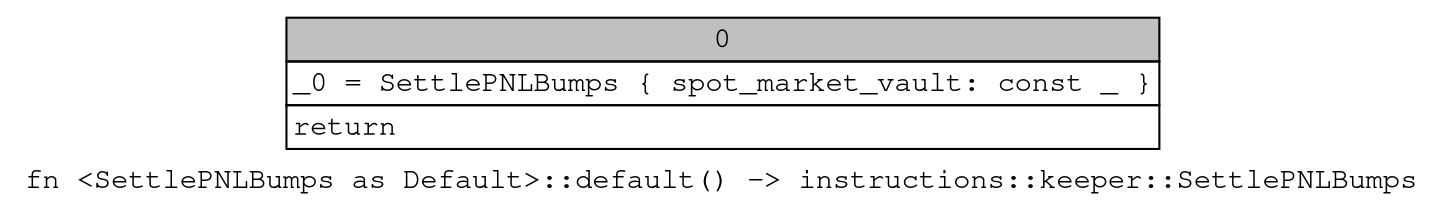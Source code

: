 digraph Mir_0_9838 {
    graph [fontname="Courier, monospace"];
    node [fontname="Courier, monospace"];
    edge [fontname="Courier, monospace"];
    label=<fn &lt;SettlePNLBumps as Default&gt;::default() -&gt; instructions::keeper::SettlePNLBumps<br align="left"/>>;
    bb0__0_9838 [shape="none", label=<<table border="0" cellborder="1" cellspacing="0"><tr><td bgcolor="gray" align="center" colspan="1">0</td></tr><tr><td align="left" balign="left">_0 = SettlePNLBumps { spot_market_vault: const _ }<br/></td></tr><tr><td align="left">return</td></tr></table>>];
}
